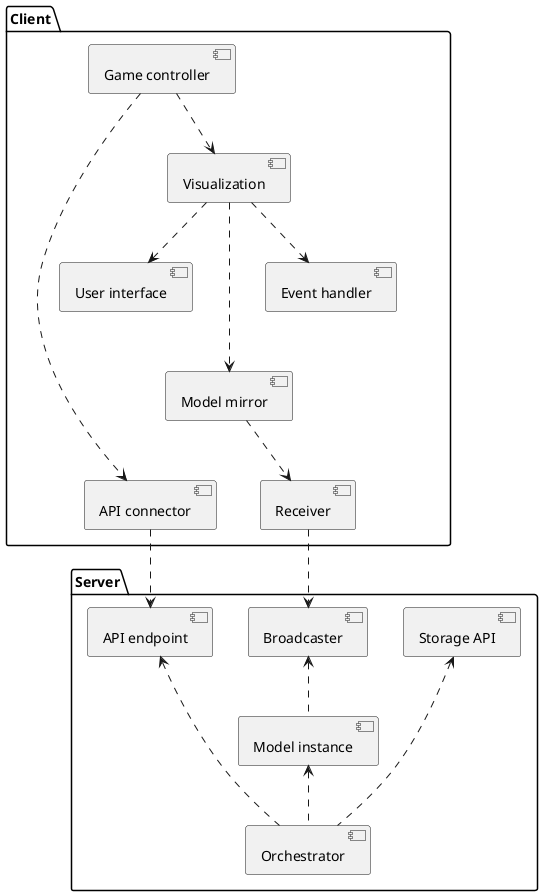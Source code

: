@startuml
'https://plantuml.com/component-diagram

package "Server" {
    component "API endpoint" as endpoint
    component "Broadcaster" as broadcaster
    component "Model instance" as model
    component "Orchestrator" as orchestrator
    component "Storage API" as storage

    orchestrator .up.> endpoint
    orchestrator .up.> model
    orchestrator .up.> storage
    model -[hidden]up- endpoint
    model .up.> broadcaster
    model -[hidden]up- storage
}

package "Client" {
    component "Event handler" as event
    component "Game controller" as controller
    component "Model mirror" as mirror
    component "Receiver" as receiver
    component "API connector" as connector
    component "Visualization" as visualization
    component "User interface" as ui

    controller .down.> visualization
    controller .down.> connector
    visualization .down.> event
    visualization .down.> mirror
    visualization -[hidden]down- receiver
    visualization .down.> ui
    event -[hidden]- mirror
    event -[hidden]- receiver
    event -[hidden]- connector
    ui -[hidden]- mirror
    ui -[hidden]- receiver
    ui -[hidden]- connector
    mirror -[hidden]- connector
    mirror ..> receiver
}

receiver ..> broadcaster
connector ..> endpoint

@enduml